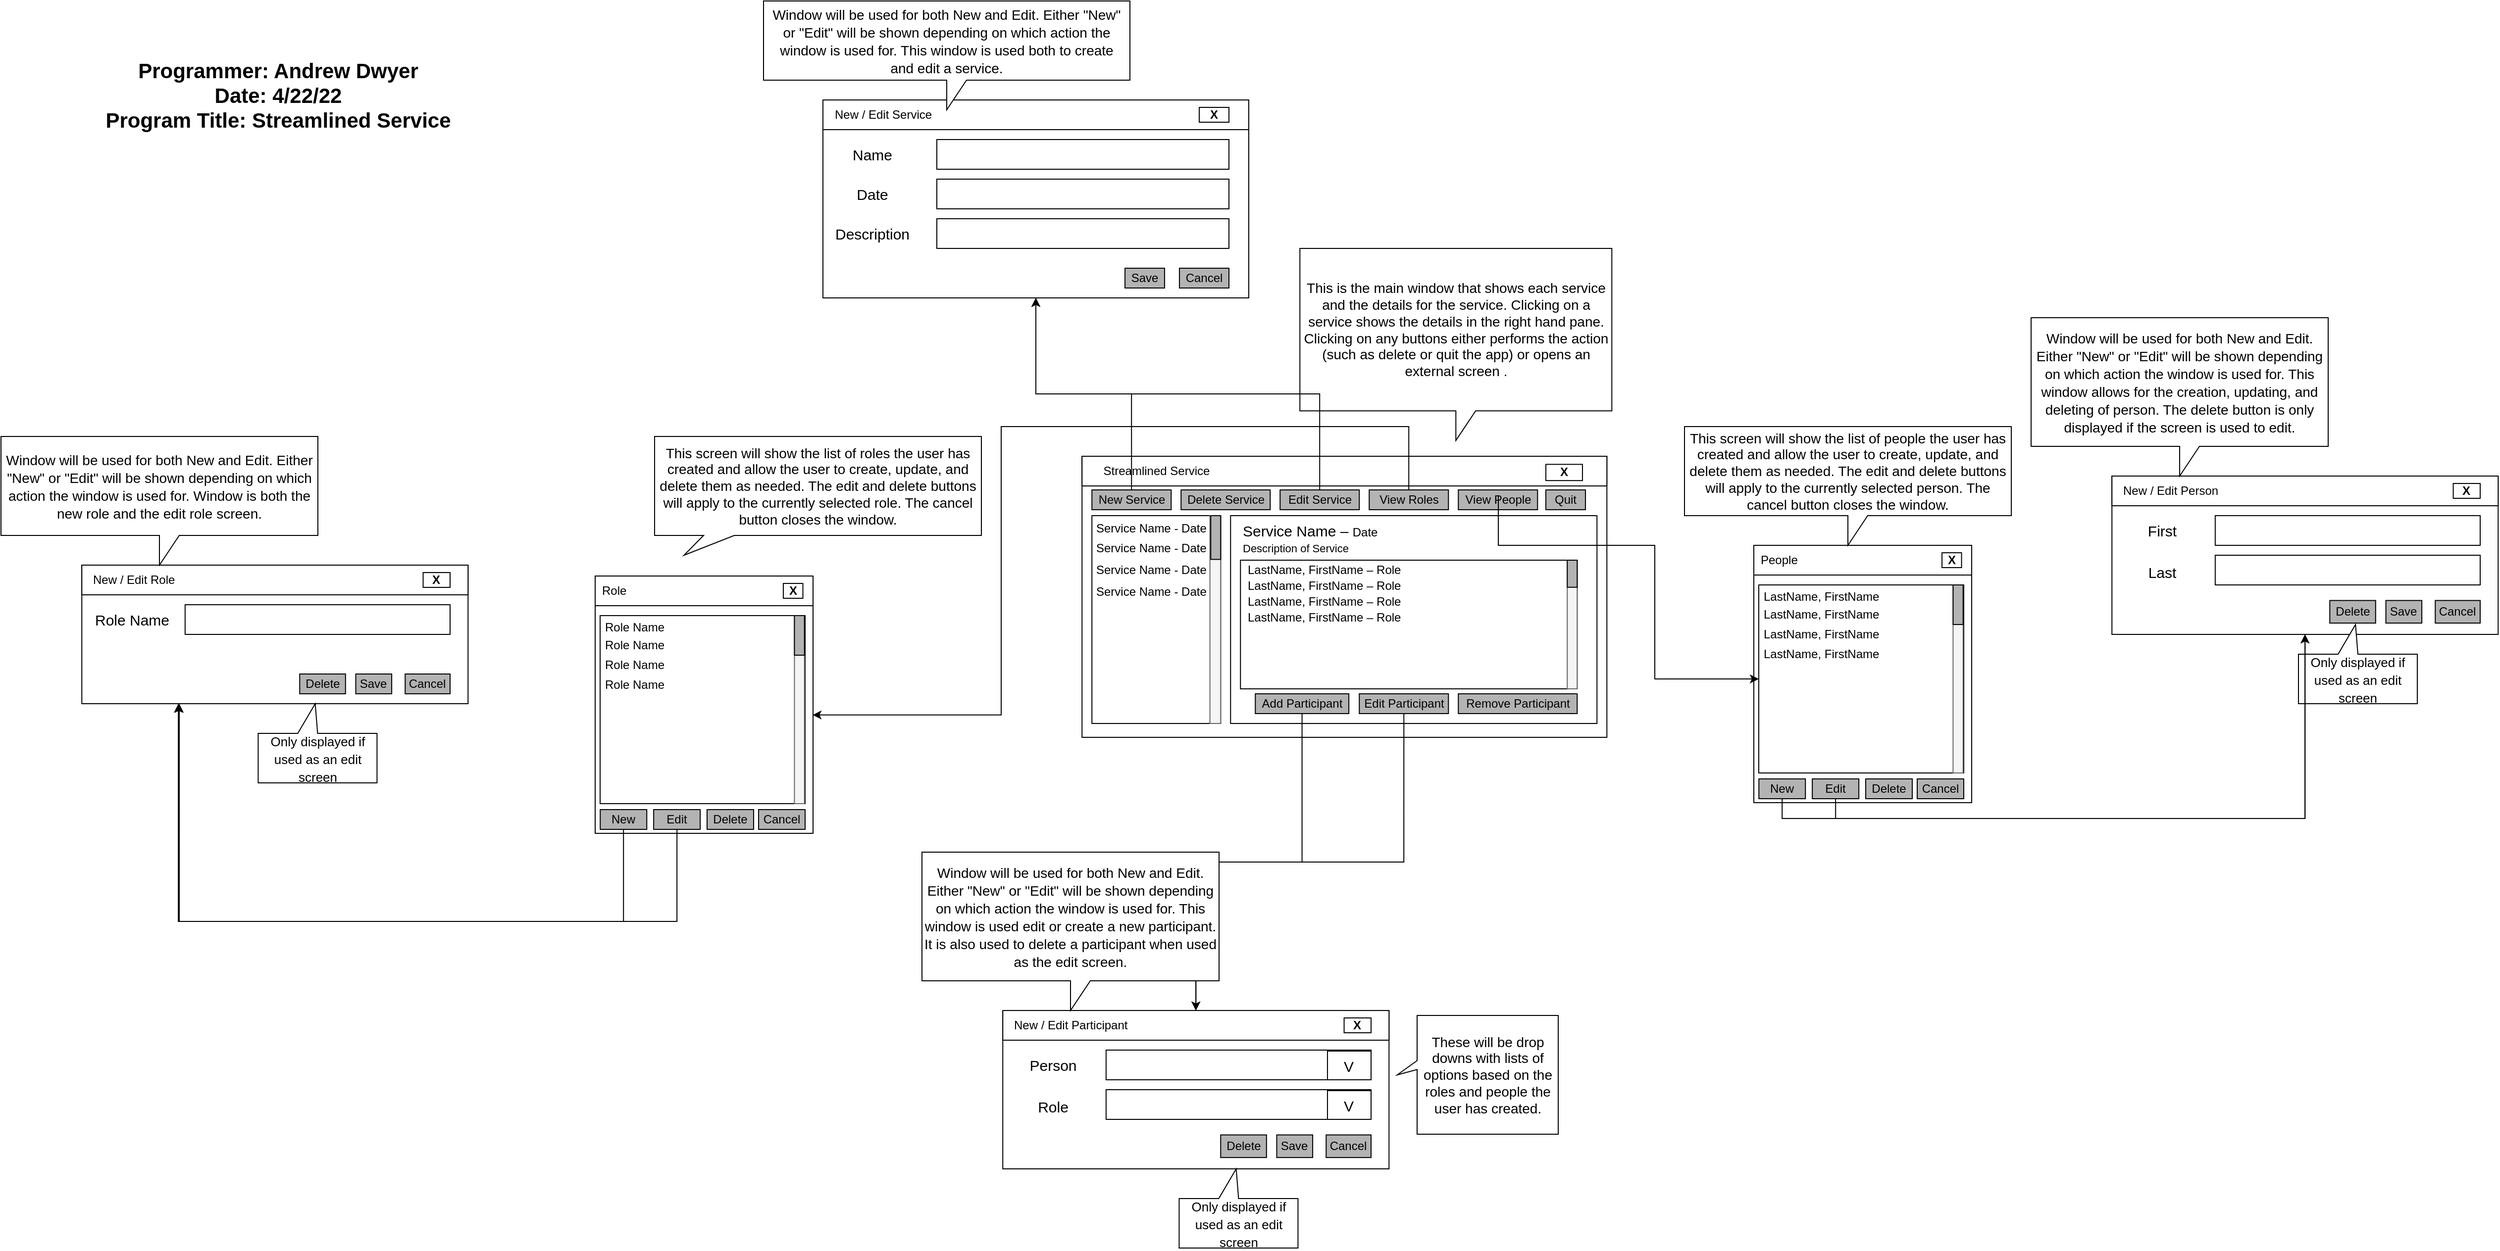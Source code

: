 <mxfile version="17.4.5" type="github">
  <diagram id="4OQi59Qm8AY1YfnPW1HK" name="Page-1">
    <mxGraphModel dx="946" dy="589" grid="1" gridSize="10" guides="1" tooltips="1" connect="1" arrows="1" fold="1" page="1" pageScale="1" pageWidth="850" pageHeight="1100" math="0" shadow="0">
      <root>
        <mxCell id="0" />
        <mxCell id="1" parent="0" />
        <mxCell id="Rd3qPR3GxqKm1jp_kwzv-121" value="" style="group;" parent="1" vertex="1" connectable="0">
          <mxGeometry x="2060" y="400" width="471.63" height="330" as="geometry" />
        </mxCell>
        <mxCell id="Rd3qPR3GxqKm1jp_kwzv-69" value="" style="whiteSpace=wrap;html=1;container=1;" parent="Rd3qPR3GxqKm1jp_kwzv-121" vertex="1">
          <mxGeometry x="81.63" y="100" width="390" height="160" as="geometry" />
        </mxCell>
        <mxCell id="Rd3qPR3GxqKm1jp_kwzv-70" value="Delete" style="whiteSpace=wrap;html=1;strokeColor=default;fillColor=#B3B3B3;" parent="Rd3qPR3GxqKm1jp_kwzv-69" vertex="1">
          <mxGeometry x="220" y="125.714" width="46.28" height="22.857" as="geometry" />
        </mxCell>
        <mxCell id="Rd3qPR3GxqKm1jp_kwzv-71" value="Save" style="whiteSpace=wrap;html=1;strokeColor=default;fillColor=#B3B3B3;" parent="Rd3qPR3GxqKm1jp_kwzv-69" vertex="1">
          <mxGeometry x="276.628" y="125.714" width="36.279" height="22.857" as="geometry" />
        </mxCell>
        <mxCell id="Rd3qPR3GxqKm1jp_kwzv-72" value="Cancel" style="whiteSpace=wrap;html=1;strokeColor=default;fillColor=#B3B3B3;" parent="Rd3qPR3GxqKm1jp_kwzv-69" vertex="1">
          <mxGeometry x="326.512" y="125.714" width="45.349" height="22.857" as="geometry" />
        </mxCell>
        <mxCell id="Rd3qPR3GxqKm1jp_kwzv-80" value="&lt;font style=&quot;font-size: 15px&quot;&gt;Last&lt;/font&gt;" style="text;html=1;strokeColor=none;fillColor=none;align=center;verticalAlign=middle;whiteSpace=wrap;fontSize=15;" parent="Rd3qPR3GxqKm1jp_kwzv-69" vertex="1">
          <mxGeometry x="9.07" y="79.999" width="82.56" height="34.286" as="geometry" />
        </mxCell>
        <mxCell id="Rd3qPR3GxqKm1jp_kwzv-73" value="" style="whiteSpace=wrap;html=1;" parent="Rd3qPR3GxqKm1jp_kwzv-121" vertex="1">
          <mxGeometry x="81.63" y="100" width="390.0" height="30" as="geometry" />
        </mxCell>
        <mxCell id="Rd3qPR3GxqKm1jp_kwzv-74" value="&lt;span&gt;New / Edit Person&lt;br&gt;&lt;/span&gt;" style="whiteSpace=wrap;html=1;fillColor=#FFFFFF;strokeColor=none;align=left;" parent="Rd3qPR3GxqKm1jp_kwzv-121" vertex="1">
          <mxGeometry x="90.7" y="105" width="299.302" height="20" as="geometry" />
        </mxCell>
        <mxCell id="Rd3qPR3GxqKm1jp_kwzv-75" value="&lt;b&gt;X&lt;/b&gt;" style="whiteSpace=wrap;html=1;fillColor=#FFFFFF;" parent="Rd3qPR3GxqKm1jp_kwzv-121" vertex="1">
          <mxGeometry x="426.281" y="107.5" width="27.209" height="15" as="geometry" />
        </mxCell>
        <mxCell id="Rd3qPR3GxqKm1jp_kwzv-76" value="&lt;font style=&quot;font-size: 15px&quot;&gt;First&lt;/font&gt;" style="text;html=1;strokeColor=none;fillColor=none;align=center;verticalAlign=middle;whiteSpace=wrap;fontSize=15;" parent="Rd3qPR3GxqKm1jp_kwzv-121" vertex="1">
          <mxGeometry x="90.7" y="140" width="82.56" height="30" as="geometry" />
        </mxCell>
        <mxCell id="Rd3qPR3GxqKm1jp_kwzv-77" value="" style="whiteSpace=wrap;html=1;" parent="Rd3qPR3GxqKm1jp_kwzv-121" vertex="1">
          <mxGeometry x="185.932" y="140" width="267.558" height="30" as="geometry" />
        </mxCell>
        <mxCell id="Rd3qPR3GxqKm1jp_kwzv-78" value="&lt;font style=&quot;font-size: 14px&quot;&gt;Window will be used for both New and Edit. Either &quot;New&quot; or &quot;Edit&quot; will be shown depending on which action the window is used for. This window allows for the creation, updating, and deleting of person. The delete button is only displayed if the screen is used to edit.&lt;/font&gt;" style="shape=callout;whiteSpace=wrap;html=1;perimeter=calloutPerimeter;fontSize=15;" parent="Rd3qPR3GxqKm1jp_kwzv-121" vertex="1">
          <mxGeometry y="-60" width="300" height="160" as="geometry" />
        </mxCell>
        <mxCell id="Rd3qPR3GxqKm1jp_kwzv-79" value="&lt;font style=&quot;font-size: 13px&quot;&gt;Only displayed if used as an edit screen&lt;/font&gt;" style="shape=callout;whiteSpace=wrap;html=1;perimeter=calloutPerimeter;fontSize=15;position2=0.52;direction=west;" parent="Rd3qPR3GxqKm1jp_kwzv-121" vertex="1">
          <mxGeometry x="270" y="250" width="120" height="80" as="geometry" />
        </mxCell>
        <mxCell id="Rd3qPR3GxqKm1jp_kwzv-81" value="" style="whiteSpace=wrap;html=1;" parent="Rd3qPR3GxqKm1jp_kwzv-121" vertex="1">
          <mxGeometry x="185.932" y="180" width="267.558" height="30" as="geometry" />
        </mxCell>
        <mxCell id="Rd3qPR3GxqKm1jp_kwzv-124" value="" style="group;" parent="1" vertex="1" connectable="0">
          <mxGeometry x="10" y="490" width="471.63" height="320" as="geometry" />
        </mxCell>
        <mxCell id="Rd3qPR3GxqKm1jp_kwzv-54" value="" style="whiteSpace=wrap;html=1;container=1;" parent="Rd3qPR3GxqKm1jp_kwzv-124" vertex="1">
          <mxGeometry x="81.63" y="100" width="390" height="140" as="geometry" />
        </mxCell>
        <mxCell id="Rd3qPR3GxqKm1jp_kwzv-66" value="Delete" style="whiteSpace=wrap;html=1;strokeColor=default;fillColor=#B3B3B3;" parent="Rd3qPR3GxqKm1jp_kwzv-54" vertex="1">
          <mxGeometry x="220" y="110" width="46.28" height="20" as="geometry" />
        </mxCell>
        <mxCell id="Rd3qPR3GxqKm1jp_kwzv-65" value="Save" style="whiteSpace=wrap;html=1;strokeColor=default;fillColor=#B3B3B3;" parent="Rd3qPR3GxqKm1jp_kwzv-54" vertex="1">
          <mxGeometry x="276.628" y="110" width="36.279" height="20" as="geometry" />
        </mxCell>
        <mxCell id="Rd3qPR3GxqKm1jp_kwzv-64" value="Cancel" style="whiteSpace=wrap;html=1;strokeColor=default;fillColor=#B3B3B3;" parent="Rd3qPR3GxqKm1jp_kwzv-54" vertex="1">
          <mxGeometry x="326.512" y="110" width="45.349" height="20" as="geometry" />
        </mxCell>
        <mxCell id="Rd3qPR3GxqKm1jp_kwzv-55" value="" style="whiteSpace=wrap;html=1;" parent="Rd3qPR3GxqKm1jp_kwzv-124" vertex="1">
          <mxGeometry x="81.63" y="100" width="390.0" height="30" as="geometry" />
        </mxCell>
        <mxCell id="Rd3qPR3GxqKm1jp_kwzv-56" value="&lt;span&gt;New / Edit Role&lt;br&gt;&lt;/span&gt;" style="whiteSpace=wrap;html=1;fillColor=#FFFFFF;strokeColor=none;align=left;" parent="Rd3qPR3GxqKm1jp_kwzv-124" vertex="1">
          <mxGeometry x="90.7" y="105" width="299.302" height="20" as="geometry" />
        </mxCell>
        <mxCell id="Rd3qPR3GxqKm1jp_kwzv-57" value="&lt;b&gt;X&lt;/b&gt;" style="whiteSpace=wrap;html=1;fillColor=#FFFFFF;" parent="Rd3qPR3GxqKm1jp_kwzv-124" vertex="1">
          <mxGeometry x="426.281" y="107.5" width="27.209" height="15" as="geometry" />
        </mxCell>
        <mxCell id="Rd3qPR3GxqKm1jp_kwzv-58" value="&lt;font style=&quot;font-size: 15px&quot;&gt;Role Name&lt;/font&gt;" style="text;html=1;strokeColor=none;fillColor=none;align=center;verticalAlign=middle;whiteSpace=wrap;fontSize=15;" parent="Rd3qPR3GxqKm1jp_kwzv-124" vertex="1">
          <mxGeometry x="90.7" y="140" width="82.56" height="30" as="geometry" />
        </mxCell>
        <mxCell id="Rd3qPR3GxqKm1jp_kwzv-59" value="" style="whiteSpace=wrap;html=1;" parent="Rd3qPR3GxqKm1jp_kwzv-124" vertex="1">
          <mxGeometry x="185.932" y="140" width="267.558" height="30" as="geometry" />
        </mxCell>
        <mxCell id="Rd3qPR3GxqKm1jp_kwzv-67" value="&lt;font style=&quot;font-size: 14px&quot;&gt;Window will be used for both New and Edit. Either &quot;New&quot; or &quot;Edit&quot; will be shown depending on which action the window is used for. Window is both the new role and the edit role screen.&lt;/font&gt;" style="shape=callout;whiteSpace=wrap;html=1;perimeter=calloutPerimeter;fontSize=15;" parent="Rd3qPR3GxqKm1jp_kwzv-124" vertex="1">
          <mxGeometry y="-30" width="320" height="130" as="geometry" />
        </mxCell>
        <mxCell id="Rd3qPR3GxqKm1jp_kwzv-68" value="&lt;font style=&quot;font-size: 13px&quot;&gt;Only displayed if used as an edit screen&lt;/font&gt;" style="shape=callout;whiteSpace=wrap;html=1;perimeter=calloutPerimeter;fontSize=15;position2=0.52;direction=west;" parent="Rd3qPR3GxqKm1jp_kwzv-124" vertex="1">
          <mxGeometry x="259.71" y="240" width="120" height="80" as="geometry" />
        </mxCell>
        <mxCell id="Rd3qPR3GxqKm1jp_kwzv-141" value="" style="group;" parent="1" vertex="1" connectable="0">
          <mxGeometry x="1101.63" y="270" width="535" height="494" as="geometry" />
        </mxCell>
        <mxCell id="vdjSKUOgppkRG0CxjOew-1" value="" style="whiteSpace=wrap;html=1;" parent="Rd3qPR3GxqKm1jp_kwzv-141" vertex="1">
          <mxGeometry y="210" width="530" height="284" as="geometry" />
        </mxCell>
        <mxCell id="E74i4Yss6tRuVbI0QfsG-2" value="" style="whiteSpace=wrap;html=1;" parent="Rd3qPR3GxqKm1jp_kwzv-141" vertex="1">
          <mxGeometry y="210" width="530" height="30" as="geometry" />
        </mxCell>
        <mxCell id="E74i4Yss6tRuVbI0QfsG-7" value="&lt;span&gt;Streamlined Service&lt;/span&gt;" style="whiteSpace=wrap;html=1;fillColor=#FFFFFF;strokeColor=none;" parent="Rd3qPR3GxqKm1jp_kwzv-141" vertex="1">
          <mxGeometry x="7.206" y="214.082" width="135.581" height="21.846" as="geometry" />
        </mxCell>
        <mxCell id="E74i4Yss6tRuVbI0QfsG-8" value="&lt;b&gt;X&lt;/b&gt;" style="whiteSpace=wrap;html=1;fillColor=#FFFFFF;" parent="Rd3qPR3GxqKm1jp_kwzv-141" vertex="1">
          <mxGeometry x="468.372" y="218.192" width="36.977" height="16.385" as="geometry" />
        </mxCell>
        <mxCell id="E74i4Yss6tRuVbI0QfsG-9" value="" style="whiteSpace=wrap;html=1;fillColor=#FFFFFF;imageAspect=1;" parent="Rd3qPR3GxqKm1jp_kwzv-141" vertex="1">
          <mxGeometry x="150" y="270" width="370" height="210" as="geometry" />
        </mxCell>
        <mxCell id="E74i4Yss6tRuVbI0QfsG-20" value="" style="group;strokeColor=none;" parent="Rd3qPR3GxqKm1jp_kwzv-141" vertex="1" connectable="0">
          <mxGeometry x="10" y="270" width="130" height="210" as="geometry" />
        </mxCell>
        <mxCell id="E74i4Yss6tRuVbI0QfsG-18" value="" style="group;" parent="E74i4Yss6tRuVbI0QfsG-20" vertex="1" connectable="0">
          <mxGeometry width="130" height="210.0" as="geometry" />
        </mxCell>
        <mxCell id="E74i4Yss6tRuVbI0QfsG-14" value="" style="whiteSpace=wrap;html=1;fillColor=#FFFFFF;" parent="E74i4Yss6tRuVbI0QfsG-18" vertex="1">
          <mxGeometry width="130" height="210.0" as="geometry" />
        </mxCell>
        <mxCell id="E74i4Yss6tRuVbI0QfsG-15" value="" style="whiteSpace=wrap;html=1;fillColor=#f5f5f5;fontColor=#333333;strokeColor=#666666;" parent="E74i4Yss6tRuVbI0QfsG-18" vertex="1">
          <mxGeometry x="119.167" width="10.833" height="210.0" as="geometry" />
        </mxCell>
        <mxCell id="E74i4Yss6tRuVbI0QfsG-23" value="Service Name - Date" style="whiteSpace=wrap;html=1;align=left;strokeColor=none;" parent="E74i4Yss6tRuVbI0QfsG-18" vertex="1">
          <mxGeometry x="2" y="66.316" width="116" height="22.105" as="geometry" />
        </mxCell>
        <mxCell id="E74i4Yss6tRuVbI0QfsG-22" value="Service Name - Date" style="whiteSpace=wrap;html=1;align=left;strokeColor=none;" parent="E74i4Yss6tRuVbI0QfsG-18" vertex="1">
          <mxGeometry x="2" y="44.211" width="116" height="22.105" as="geometry" />
        </mxCell>
        <mxCell id="E74i4Yss6tRuVbI0QfsG-21" value="Service Name - Date" style="whiteSpace=wrap;html=1;align=left;strokeColor=none;" parent="E74i4Yss6tRuVbI0QfsG-18" vertex="1">
          <mxGeometry x="2" y="22.105" width="116" height="22.105" as="geometry" />
        </mxCell>
        <mxCell id="E74i4Yss6tRuVbI0QfsG-16" value="" style="whiteSpace=wrap;html=1;fillColor=#B3B3B3;" parent="E74i4Yss6tRuVbI0QfsG-18" vertex="1">
          <mxGeometry x="120" width="10" height="44.211" as="geometry" />
        </mxCell>
        <mxCell id="E74i4Yss6tRuVbI0QfsG-17" value="Service Name - Date" style="whiteSpace=wrap;html=1;align=left;strokeColor=none;" parent="E74i4Yss6tRuVbI0QfsG-20" vertex="1">
          <mxGeometry x="2" y="2.211" width="116" height="22.105" as="geometry" />
        </mxCell>
        <mxCell id="E74i4Yss6tRuVbI0QfsG-27" value="New Service" style="whiteSpace=wrap;html=1;strokeColor=default;fillColor=#B3B3B3;" parent="Rd3qPR3GxqKm1jp_kwzv-141" vertex="1">
          <mxGeometry x="10" y="244" width="80" height="20" as="geometry" />
        </mxCell>
        <mxCell id="Rd3qPR3GxqKm1jp_kwzv-98" value="Service Name – &lt;font style=&quot;font-size: 12px&quot;&gt;Date&lt;/font&gt;" style="text;html=1;strokeColor=none;fillColor=none;align=left;verticalAlign=middle;whiteSpace=wrap;fontSize=15;" parent="Rd3qPR3GxqKm1jp_kwzv-141" vertex="1">
          <mxGeometry x="160" y="270" width="140" height="30" as="geometry" />
        </mxCell>
        <mxCell id="Rd3qPR3GxqKm1jp_kwzv-101" value="Description of Service" style="text;html=1;strokeColor=none;fillColor=none;align=left;verticalAlign=middle;whiteSpace=wrap;fontSize=11;" parent="Rd3qPR3GxqKm1jp_kwzv-141" vertex="1">
          <mxGeometry x="160" y="290" width="331" height="25" as="geometry" />
        </mxCell>
        <mxCell id="Rd3qPR3GxqKm1jp_kwzv-112" value="Add&amp;nbsp;Participant" style="whiteSpace=wrap;html=1;strokeColor=default;fillColor=#B3B3B3;" parent="Rd3qPR3GxqKm1jp_kwzv-141" vertex="1">
          <mxGeometry x="175" y="450" width="94.42" height="20" as="geometry" />
        </mxCell>
        <mxCell id="Rd3qPR3GxqKm1jp_kwzv-114" value="Remove Participant" style="whiteSpace=wrap;html=1;strokeColor=default;fillColor=#B3B3B3;" parent="Rd3qPR3GxqKm1jp_kwzv-141" vertex="1">
          <mxGeometry x="380" y="450" width="120" height="20" as="geometry" />
        </mxCell>
        <mxCell id="Rd3qPR3GxqKm1jp_kwzv-113" value="Edit Participant" style="whiteSpace=wrap;html=1;strokeColor=default;fillColor=#B3B3B3;" parent="Rd3qPR3GxqKm1jp_kwzv-141" vertex="1">
          <mxGeometry x="280" y="450" width="90" height="20" as="geometry" />
        </mxCell>
        <mxCell id="Rd3qPR3GxqKm1jp_kwzv-133" value="&lt;font style=&quot;font-size: 14px&quot;&gt;This is the main window that shows each service and the details for the service. Clicking on a service shows the details in the right hand pane. Clicking on any buttons either performs the action (such as delete or quit the app) or opens an external screen .&lt;/font&gt;" style="shape=callout;whiteSpace=wrap;html=1;perimeter=calloutPerimeter;fontSize=12;" parent="Rd3qPR3GxqKm1jp_kwzv-141" vertex="1">
          <mxGeometry x="220" width="315" height="194.08" as="geometry" />
        </mxCell>
        <mxCell id="E74i4Yss6tRuVbI0QfsG-31" value="Quit" style="whiteSpace=wrap;html=1;strokeColor=default;fillColor=#B3B3B3;" parent="Rd3qPR3GxqKm1jp_kwzv-141" vertex="1">
          <mxGeometry x="468.37" y="244" width="40" height="20" as="geometry" />
        </mxCell>
        <mxCell id="E74i4Yss6tRuVbI0QfsG-30" value="View People" style="whiteSpace=wrap;html=1;strokeColor=default;fillColor=#B3B3B3;" parent="Rd3qPR3GxqKm1jp_kwzv-141" vertex="1">
          <mxGeometry x="380" y="244" width="80" height="20" as="geometry" />
        </mxCell>
        <mxCell id="E74i4Yss6tRuVbI0QfsG-29" value="View Roles" style="whiteSpace=wrap;html=1;strokeColor=default;fillColor=#B3B3B3;" parent="Rd3qPR3GxqKm1jp_kwzv-141" vertex="1">
          <mxGeometry x="290" y="244" width="80" height="20" as="geometry" />
        </mxCell>
        <mxCell id="Rd3qPR3GxqKm1jp_kwzv-153" value="Edit Service" style="whiteSpace=wrap;html=1;strokeColor=default;fillColor=#B3B3B3;" parent="Rd3qPR3GxqKm1jp_kwzv-141" vertex="1">
          <mxGeometry x="200" y="244" width="80" height="20" as="geometry" />
        </mxCell>
        <mxCell id="Rd3qPR3GxqKm1jp_kwzv-142" value="" style="group;" parent="1" vertex="1" connectable="0">
          <mxGeometry x="780" y="20" width="490" height="300" as="geometry" />
        </mxCell>
        <mxCell id="Rd3qPR3GxqKm1jp_kwzv-51" value="" style="group;" parent="Rd3qPR3GxqKm1jp_kwzv-142" vertex="1" connectable="0">
          <mxGeometry x="60" y="100" width="430" height="200" as="geometry" />
        </mxCell>
        <mxCell id="E74i4Yss6tRuVbI0QfsG-34" value="" style="whiteSpace=wrap;html=1;container=1;" parent="Rd3qPR3GxqKm1jp_kwzv-51" vertex="1">
          <mxGeometry width="430" height="200" as="geometry" />
        </mxCell>
        <mxCell id="E74i4Yss6tRuVbI0QfsG-35" value="" style="whiteSpace=wrap;html=1;" parent="Rd3qPR3GxqKm1jp_kwzv-51" vertex="1">
          <mxGeometry width="430" height="30" as="geometry" />
        </mxCell>
        <mxCell id="E74i4Yss6tRuVbI0QfsG-36" value="&lt;span&gt;New / Edit Service&lt;br&gt;&lt;/span&gt;" style="whiteSpace=wrap;html=1;fillColor=#FFFFFF;strokeColor=none;align=left;" parent="Rd3qPR3GxqKm1jp_kwzv-51" vertex="1">
          <mxGeometry x="10" y="5" width="330" height="20" as="geometry" />
        </mxCell>
        <mxCell id="E74i4Yss6tRuVbI0QfsG-37" value="&lt;b&gt;X&lt;/b&gt;" style="whiteSpace=wrap;html=1;fillColor=#FFFFFF;" parent="Rd3qPR3GxqKm1jp_kwzv-51" vertex="1">
          <mxGeometry x="380" y="7.5" width="30" height="15" as="geometry" />
        </mxCell>
        <mxCell id="Rd3qPR3GxqKm1jp_kwzv-2" value="Name" style="text;html=1;strokeColor=none;fillColor=none;align=center;verticalAlign=middle;whiteSpace=wrap;fontSize=15;" parent="Rd3qPR3GxqKm1jp_kwzv-51" vertex="1">
          <mxGeometry x="20" y="40" width="60" height="30" as="geometry" />
        </mxCell>
        <mxCell id="Rd3qPR3GxqKm1jp_kwzv-3" value="" style="whiteSpace=wrap;html=1;" parent="Rd3qPR3GxqKm1jp_kwzv-51" vertex="1">
          <mxGeometry x="115" y="40" width="295" height="30" as="geometry" />
        </mxCell>
        <mxCell id="Rd3qPR3GxqKm1jp_kwzv-4" value="Date" style="text;html=1;strokeColor=none;fillColor=none;align=center;verticalAlign=middle;whiteSpace=wrap;fontSize=15;" parent="Rd3qPR3GxqKm1jp_kwzv-51" vertex="1">
          <mxGeometry x="20" y="80" width="60" height="30" as="geometry" />
        </mxCell>
        <mxCell id="Rd3qPR3GxqKm1jp_kwzv-5" value="" style="whiteSpace=wrap;html=1;" parent="Rd3qPR3GxqKm1jp_kwzv-51" vertex="1">
          <mxGeometry x="115" y="80" width="295" height="30" as="geometry" />
        </mxCell>
        <mxCell id="Rd3qPR3GxqKm1jp_kwzv-6" value="Description" style="text;html=1;strokeColor=none;fillColor=none;align=center;verticalAlign=middle;whiteSpace=wrap;fontSize=15;" parent="Rd3qPR3GxqKm1jp_kwzv-51" vertex="1">
          <mxGeometry x="20" y="120" width="60" height="30" as="geometry" />
        </mxCell>
        <mxCell id="Rd3qPR3GxqKm1jp_kwzv-7" value="" style="whiteSpace=wrap;html=1;" parent="Rd3qPR3GxqKm1jp_kwzv-51" vertex="1">
          <mxGeometry x="115" y="120" width="295" height="30" as="geometry" />
        </mxCell>
        <mxCell id="Rd3qPR3GxqKm1jp_kwzv-10" value="Cancel" style="whiteSpace=wrap;html=1;strokeColor=default;fillColor=#B3B3B3;" parent="Rd3qPR3GxqKm1jp_kwzv-51" vertex="1">
          <mxGeometry x="360" y="170" width="50" height="20" as="geometry" />
        </mxCell>
        <mxCell id="Rd3qPR3GxqKm1jp_kwzv-13" value="Save" style="whiteSpace=wrap;html=1;strokeColor=default;fillColor=#B3B3B3;" parent="Rd3qPR3GxqKm1jp_kwzv-51" vertex="1">
          <mxGeometry x="305" y="170" width="40" height="20" as="geometry" />
        </mxCell>
        <mxCell id="Rd3qPR3GxqKm1jp_kwzv-52" value="&lt;font style=&quot;font-size: 14px&quot;&gt;Window will be used for both New and Edit. Either &quot;New&quot; or &quot;Edit&quot; will be shown depending on which action the window is used for. This window is used both to create and edit a service.&lt;/font&gt;" style="shape=callout;whiteSpace=wrap;html=1;perimeter=calloutPerimeter;fontSize=15;spacingRight=4;spacingLeft=4;spacingTop=0;spacing=4;" parent="Rd3qPR3GxqKm1jp_kwzv-142" vertex="1">
          <mxGeometry width="370" height="110" as="geometry" />
        </mxCell>
        <mxCell id="Rd3qPR3GxqKm1jp_kwzv-143" value="" style="group;" parent="1" vertex="1" connectable="0">
          <mxGeometry x="610" y="460" width="390" height="401" as="geometry" />
        </mxCell>
        <mxCell id="E74i4Yss6tRuVbI0QfsG-38" value="" style="group;" parent="Rd3qPR3GxqKm1jp_kwzv-143" vertex="1" connectable="0">
          <mxGeometry y="141" width="220" height="260" as="geometry" />
        </mxCell>
        <mxCell id="E74i4Yss6tRuVbI0QfsG-39" value="" style="whiteSpace=wrap;html=1;" parent="E74i4Yss6tRuVbI0QfsG-38" vertex="1">
          <mxGeometry width="220" height="260" as="geometry" />
        </mxCell>
        <mxCell id="E74i4Yss6tRuVbI0QfsG-40" value="" style="whiteSpace=wrap;html=1;" parent="E74i4Yss6tRuVbI0QfsG-38" vertex="1">
          <mxGeometry width="220" height="30" as="geometry" />
        </mxCell>
        <mxCell id="E74i4Yss6tRuVbI0QfsG-41" value="&lt;span&gt;Role&lt;/span&gt;" style="whiteSpace=wrap;html=1;fillColor=#FFFFFF;strokeColor=none;align=left;" parent="E74i4Yss6tRuVbI0QfsG-38" vertex="1">
          <mxGeometry x="5.12" y="5" width="154.88" height="20" as="geometry" />
        </mxCell>
        <mxCell id="E74i4Yss6tRuVbI0QfsG-42" value="&lt;b&gt;X&lt;/b&gt;" style="whiteSpace=wrap;html=1;fillColor=#FFFFFF;" parent="E74i4Yss6tRuVbI0QfsG-38" vertex="1">
          <mxGeometry x="190" y="7.5" width="19.77" height="15" as="geometry" />
        </mxCell>
        <mxCell id="Rd3qPR3GxqKm1jp_kwzv-14" value="" style="group;strokeColor=none;" parent="E74i4Yss6tRuVbI0QfsG-38" vertex="1" connectable="0">
          <mxGeometry x="5" y="40" width="207" height="190" as="geometry" />
        </mxCell>
        <mxCell id="Rd3qPR3GxqKm1jp_kwzv-15" value="" style="group;" parent="Rd3qPR3GxqKm1jp_kwzv-14" vertex="1" connectable="0">
          <mxGeometry width="207.0" height="190.0" as="geometry" />
        </mxCell>
        <mxCell id="Rd3qPR3GxqKm1jp_kwzv-16" value="" style="whiteSpace=wrap;html=1;fillColor=#FFFFFF;" parent="Rd3qPR3GxqKm1jp_kwzv-15" vertex="1">
          <mxGeometry width="207.0" height="190.0" as="geometry" />
        </mxCell>
        <mxCell id="Rd3qPR3GxqKm1jp_kwzv-17" value="" style="whiteSpace=wrap;html=1;fillColor=#f5f5f5;fontColor=#333333;strokeColor=#666666;" parent="Rd3qPR3GxqKm1jp_kwzv-15" vertex="1">
          <mxGeometry x="196.227" width="10.115" height="190" as="geometry" />
        </mxCell>
        <mxCell id="Rd3qPR3GxqKm1jp_kwzv-18" value="Role Name" style="whiteSpace=wrap;html=1;align=left;strokeColor=none;" parent="Rd3qPR3GxqKm1jp_kwzv-15" vertex="1">
          <mxGeometry x="3.185" y="60.0" width="184.708" height="20.0" as="geometry" />
        </mxCell>
        <mxCell id="Rd3qPR3GxqKm1jp_kwzv-19" value="Role Name" style="whiteSpace=wrap;html=1;align=left;strokeColor=none;" parent="Rd3qPR3GxqKm1jp_kwzv-15" vertex="1">
          <mxGeometry x="3.185" y="40.0" width="184.708" height="20.0" as="geometry" />
        </mxCell>
        <mxCell id="Rd3qPR3GxqKm1jp_kwzv-20" value="Role Name" style="whiteSpace=wrap;html=1;align=left;strokeColor=none;" parent="Rd3qPR3GxqKm1jp_kwzv-15" vertex="1">
          <mxGeometry x="3.185" y="20.0" width="184.708" height="20.0" as="geometry" />
        </mxCell>
        <mxCell id="Rd3qPR3GxqKm1jp_kwzv-21" value="" style="whiteSpace=wrap;html=1;fillColor=#B3B3B3;" parent="Rd3qPR3GxqKm1jp_kwzv-15" vertex="1">
          <mxGeometry x="196.227" width="10.115" height="40" as="geometry" />
        </mxCell>
        <mxCell id="Rd3qPR3GxqKm1jp_kwzv-22" value="Role Name" style="whiteSpace=wrap;html=1;align=left;strokeColor=none;" parent="Rd3qPR3GxqKm1jp_kwzv-14" vertex="1">
          <mxGeometry x="3.185" y="2" width="184.708" height="20.0" as="geometry" />
        </mxCell>
        <mxCell id="Rd3qPR3GxqKm1jp_kwzv-23" value="Cancel" style="whiteSpace=wrap;html=1;strokeColor=default;fillColor=#B3B3B3;flipH=1;" parent="E74i4Yss6tRuVbI0QfsG-38" vertex="1">
          <mxGeometry x="165" y="236" width="47" height="20" as="geometry" />
        </mxCell>
        <mxCell id="Rd3qPR3GxqKm1jp_kwzv-24" value="Delete" style="whiteSpace=wrap;html=1;strokeColor=default;fillColor=#B3B3B3;flipH=1;" parent="E74i4Yss6tRuVbI0QfsG-38" vertex="1">
          <mxGeometry x="113" y="236" width="47" height="20" as="geometry" />
        </mxCell>
        <mxCell id="Rd3qPR3GxqKm1jp_kwzv-25" value="Edit" style="whiteSpace=wrap;html=1;strokeColor=default;fillColor=#B3B3B3;flipH=1;" parent="E74i4Yss6tRuVbI0QfsG-38" vertex="1">
          <mxGeometry x="59.06" y="236" width="47" height="20" as="geometry" />
        </mxCell>
        <mxCell id="Rd3qPR3GxqKm1jp_kwzv-26" value="New" style="whiteSpace=wrap;html=1;strokeColor=default;fillColor=#B3B3B3;flipH=1;" parent="E74i4Yss6tRuVbI0QfsG-38" vertex="1">
          <mxGeometry x="5.12" y="236" width="47" height="20" as="geometry" />
        </mxCell>
        <mxCell id="Rd3qPR3GxqKm1jp_kwzv-136" value="This screen will show the list of roles the user has created and allow the user to create, update, and delete them as needed. The edit and delete buttons will apply to the currently selected role. The cancel button closes the window." style="shape=callout;whiteSpace=wrap;html=1;perimeter=calloutPerimeter;fontSize=14;size=20;position=0.15;position2=0.09;base=31;" parent="Rd3qPR3GxqKm1jp_kwzv-143" vertex="1">
          <mxGeometry x="60" width="330" height="120" as="geometry" />
        </mxCell>
        <mxCell id="Rd3qPR3GxqKm1jp_kwzv-144" value="" style="group;" parent="1" vertex="1" connectable="0">
          <mxGeometry x="1710" y="450" width="330" height="380" as="geometry" />
        </mxCell>
        <mxCell id="Rd3qPR3GxqKm1jp_kwzv-28" value="" style="group;" parent="Rd3qPR3GxqKm1jp_kwzv-144" vertex="1" connectable="0">
          <mxGeometry x="70" y="120" width="220" height="260" as="geometry" />
        </mxCell>
        <mxCell id="Rd3qPR3GxqKm1jp_kwzv-29" value="" style="whiteSpace=wrap;html=1;" parent="Rd3qPR3GxqKm1jp_kwzv-28" vertex="1">
          <mxGeometry width="220" height="260" as="geometry" />
        </mxCell>
        <mxCell id="Rd3qPR3GxqKm1jp_kwzv-30" value="" style="whiteSpace=wrap;html=1;" parent="Rd3qPR3GxqKm1jp_kwzv-28" vertex="1">
          <mxGeometry width="220" height="30" as="geometry" />
        </mxCell>
        <mxCell id="Rd3qPR3GxqKm1jp_kwzv-31" value="&lt;span&gt;People&lt;/span&gt;" style="whiteSpace=wrap;html=1;fillColor=#FFFFFF;strokeColor=none;align=left;" parent="Rd3qPR3GxqKm1jp_kwzv-28" vertex="1">
          <mxGeometry x="5.12" y="5" width="154.88" height="20" as="geometry" />
        </mxCell>
        <mxCell id="Rd3qPR3GxqKm1jp_kwzv-32" value="&lt;b&gt;X&lt;/b&gt;" style="whiteSpace=wrap;html=1;fillColor=#FFFFFF;" parent="Rd3qPR3GxqKm1jp_kwzv-28" vertex="1">
          <mxGeometry x="190" y="7.5" width="19.77" height="15" as="geometry" />
        </mxCell>
        <mxCell id="Rd3qPR3GxqKm1jp_kwzv-33" value="" style="group;strokeColor=none;" parent="Rd3qPR3GxqKm1jp_kwzv-28" vertex="1" connectable="0">
          <mxGeometry x="5" y="40" width="207" height="190" as="geometry" />
        </mxCell>
        <mxCell id="Rd3qPR3GxqKm1jp_kwzv-34" value="" style="group;" parent="Rd3qPR3GxqKm1jp_kwzv-33" vertex="1" connectable="0">
          <mxGeometry width="207.0" height="190.0" as="geometry" />
        </mxCell>
        <mxCell id="Rd3qPR3GxqKm1jp_kwzv-35" value="" style="whiteSpace=wrap;html=1;fillColor=#FFFFFF;" parent="Rd3qPR3GxqKm1jp_kwzv-34" vertex="1">
          <mxGeometry width="207.0" height="190.0" as="geometry" />
        </mxCell>
        <mxCell id="Rd3qPR3GxqKm1jp_kwzv-36" value="" style="whiteSpace=wrap;html=1;fillColor=#f5f5f5;fontColor=#333333;strokeColor=#666666;" parent="Rd3qPR3GxqKm1jp_kwzv-34" vertex="1">
          <mxGeometry x="196.227" width="10.115" height="190" as="geometry" />
        </mxCell>
        <mxCell id="Rd3qPR3GxqKm1jp_kwzv-37" value="LastName, FirstName" style="whiteSpace=wrap;html=1;align=left;strokeColor=none;" parent="Rd3qPR3GxqKm1jp_kwzv-34" vertex="1">
          <mxGeometry x="3.185" y="60.0" width="184.708" height="20.0" as="geometry" />
        </mxCell>
        <mxCell id="Rd3qPR3GxqKm1jp_kwzv-38" value="LastName, FirstName" style="whiteSpace=wrap;html=1;align=left;strokeColor=none;" parent="Rd3qPR3GxqKm1jp_kwzv-34" vertex="1">
          <mxGeometry x="3.18" y="40" width="184.71" height="20" as="geometry" />
        </mxCell>
        <mxCell id="Rd3qPR3GxqKm1jp_kwzv-39" value="LastName, FirstName" style="whiteSpace=wrap;html=1;align=left;strokeColor=none;" parent="Rd3qPR3GxqKm1jp_kwzv-34" vertex="1">
          <mxGeometry x="3.185" y="20.0" width="184.708" height="20.0" as="geometry" />
        </mxCell>
        <mxCell id="Rd3qPR3GxqKm1jp_kwzv-40" value="" style="whiteSpace=wrap;html=1;fillColor=#B3B3B3;" parent="Rd3qPR3GxqKm1jp_kwzv-34" vertex="1">
          <mxGeometry x="196.227" width="10.115" height="40" as="geometry" />
        </mxCell>
        <mxCell id="Rd3qPR3GxqKm1jp_kwzv-41" value="LastName, FirstName" style="whiteSpace=wrap;html=1;align=left;strokeColor=none;" parent="Rd3qPR3GxqKm1jp_kwzv-33" vertex="1">
          <mxGeometry x="3.185" y="2" width="184.708" height="20.0" as="geometry" />
        </mxCell>
        <mxCell id="Rd3qPR3GxqKm1jp_kwzv-42" value="Cancel" style="whiteSpace=wrap;html=1;strokeColor=default;fillColor=#B3B3B3;flipH=1;" parent="Rd3qPR3GxqKm1jp_kwzv-28" vertex="1">
          <mxGeometry x="165" y="236" width="47" height="20" as="geometry" />
        </mxCell>
        <mxCell id="Rd3qPR3GxqKm1jp_kwzv-43" value="Delete" style="whiteSpace=wrap;html=1;strokeColor=default;fillColor=#B3B3B3;flipH=1;" parent="Rd3qPR3GxqKm1jp_kwzv-28" vertex="1">
          <mxGeometry x="113" y="236" width="47" height="20" as="geometry" />
        </mxCell>
        <mxCell id="Rd3qPR3GxqKm1jp_kwzv-44" value="Edit" style="whiteSpace=wrap;html=1;strokeColor=default;fillColor=#B3B3B3;flipH=1;" parent="Rd3qPR3GxqKm1jp_kwzv-28" vertex="1">
          <mxGeometry x="59.06" y="236" width="47" height="20" as="geometry" />
        </mxCell>
        <mxCell id="Rd3qPR3GxqKm1jp_kwzv-45" value="New" style="whiteSpace=wrap;html=1;strokeColor=default;fillColor=#B3B3B3;flipH=1;" parent="Rd3qPR3GxqKm1jp_kwzv-28" vertex="1">
          <mxGeometry x="5.12" y="236" width="47" height="20" as="geometry" />
        </mxCell>
        <mxCell id="Rd3qPR3GxqKm1jp_kwzv-135" value="This screen will show the list of people the user has created and allow the user to create, update, and delete them as needed. The edit and delete buttons will apply to the currently selected person. The cancel button closes the window." style="shape=callout;whiteSpace=wrap;html=1;perimeter=calloutPerimeter;fontSize=14;" parent="Rd3qPR3GxqKm1jp_kwzv-144" vertex="1">
          <mxGeometry width="330" height="120" as="geometry" />
        </mxCell>
        <mxCell id="E74i4Yss6tRuVbI0QfsG-28" value="Delete Service" style="whiteSpace=wrap;html=1;strokeColor=default;fillColor=#B3B3B3;" parent="1" vertex="1">
          <mxGeometry x="1201.63" y="514" width="90" height="20" as="geometry" />
        </mxCell>
        <mxCell id="Rd3qPR3GxqKm1jp_kwzv-102" value="" style="group;strokeColor=none;" parent="1" vertex="1" connectable="0">
          <mxGeometry x="1261.63" y="585" width="340" height="130" as="geometry" />
        </mxCell>
        <mxCell id="Rd3qPR3GxqKm1jp_kwzv-103" value="" style="group;" parent="Rd3qPR3GxqKm1jp_kwzv-102" vertex="1" connectable="0">
          <mxGeometry width="340" height="130.0" as="geometry" />
        </mxCell>
        <mxCell id="Rd3qPR3GxqKm1jp_kwzv-104" value="" style="whiteSpace=wrap;html=1;fillColor=#FFFFFF;" parent="Rd3qPR3GxqKm1jp_kwzv-103" vertex="1">
          <mxGeometry width="340" height="130.0" as="geometry" />
        </mxCell>
        <mxCell id="Rd3qPR3GxqKm1jp_kwzv-105" value="" style="whiteSpace=wrap;html=1;fillColor=#f5f5f5;fontColor=#333333;strokeColor=#666666;" parent="Rd3qPR3GxqKm1jp_kwzv-103" vertex="1">
          <mxGeometry x="329.997" width="10" height="130.0" as="geometry" />
        </mxCell>
        <mxCell id="Rd3qPR3GxqKm1jp_kwzv-107" value="LastName, FirstName – Role" style="whiteSpace=wrap;html=1;align=left;strokeColor=none;" parent="Rd3qPR3GxqKm1jp_kwzv-103" vertex="1">
          <mxGeometry x="5.231" y="33.998" width="303.385" height="16" as="geometry" />
        </mxCell>
        <mxCell id="Rd3qPR3GxqKm1jp_kwzv-108" value="LastName, FirstName – Role" style="whiteSpace=wrap;html=1;align=left;strokeColor=none;" parent="Rd3qPR3GxqKm1jp_kwzv-103" vertex="1">
          <mxGeometry x="5.231" y="17.994" width="303.385" height="16" as="geometry" />
        </mxCell>
        <mxCell id="Rd3qPR3GxqKm1jp_kwzv-109" value="" style="whiteSpace=wrap;html=1;fillColor=#B3B3B3;" parent="Rd3qPR3GxqKm1jp_kwzv-103" vertex="1">
          <mxGeometry x="329.996" width="10" height="27.368" as="geometry" />
        </mxCell>
        <mxCell id="Rd3qPR3GxqKm1jp_kwzv-106" value="LastName, FirstName – Role" style="whiteSpace=wrap;html=1;align=left;strokeColor=none;" parent="Rd3qPR3GxqKm1jp_kwzv-103" vertex="1">
          <mxGeometry x="5.231" y="50.003" width="303.385" height="16" as="geometry" />
        </mxCell>
        <mxCell id="Rd3qPR3GxqKm1jp_kwzv-110" value="LastName, FirstName – Role" style="whiteSpace=wrap;html=1;align=left;strokeColor=none;" parent="Rd3qPR3GxqKm1jp_kwzv-103" vertex="1">
          <mxGeometry x="5.231" y="1.998" width="303.385" height="16" as="geometry" />
        </mxCell>
        <mxCell id="Rd3qPR3GxqKm1jp_kwzv-156" style="edgeStyle=orthogonalEdgeStyle;rounded=0;orthogonalLoop=1;jettySize=auto;html=1;exitX=0.5;exitY=0;exitDx=0;exitDy=0;" parent="1" source="E74i4Yss6tRuVbI0QfsG-27" target="E74i4Yss6tRuVbI0QfsG-34" edge="1">
          <mxGeometry relative="1" as="geometry" />
        </mxCell>
        <mxCell id="Rd3qPR3GxqKm1jp_kwzv-157" style="edgeStyle=orthogonalEdgeStyle;rounded=0;orthogonalLoop=1;jettySize=auto;html=1;exitX=0.5;exitY=0;exitDx=0;exitDy=0;" parent="1" source="Rd3qPR3GxqKm1jp_kwzv-153" target="E74i4Yss6tRuVbI0QfsG-34" edge="1">
          <mxGeometry relative="1" as="geometry" />
        </mxCell>
        <mxCell id="Rd3qPR3GxqKm1jp_kwzv-159" style="edgeStyle=orthogonalEdgeStyle;rounded=0;orthogonalLoop=1;jettySize=auto;html=1;entryX=0;entryY=0.5;entryDx=0;entryDy=0;" parent="1" target="Rd3qPR3GxqKm1jp_kwzv-35" edge="1">
          <mxGeometry relative="1" as="geometry">
            <mxPoint x="1522" y="520" as="sourcePoint" />
            <Array as="points">
              <mxPoint x="1522" y="570" />
              <mxPoint x="1680" y="570" />
              <mxPoint x="1680" y="705" />
            </Array>
          </mxGeometry>
        </mxCell>
        <mxCell id="Rd3qPR3GxqKm1jp_kwzv-160" style="edgeStyle=orthogonalEdgeStyle;rounded=0;orthogonalLoop=1;jettySize=auto;html=1;exitX=0.5;exitY=1;exitDx=0;exitDy=0;" parent="1" source="Rd3qPR3GxqKm1jp_kwzv-45" target="Rd3qPR3GxqKm1jp_kwzv-69" edge="1">
          <mxGeometry relative="1" as="geometry" />
        </mxCell>
        <mxCell id="Rd3qPR3GxqKm1jp_kwzv-161" style="edgeStyle=orthogonalEdgeStyle;rounded=0;orthogonalLoop=1;jettySize=auto;html=1;exitX=0.5;exitY=1;exitDx=0;exitDy=0;" parent="1" source="Rd3qPR3GxqKm1jp_kwzv-44" target="Rd3qPR3GxqKm1jp_kwzv-69" edge="1">
          <mxGeometry relative="1" as="geometry" />
        </mxCell>
        <mxCell id="Rd3qPR3GxqKm1jp_kwzv-162" style="edgeStyle=orthogonalEdgeStyle;rounded=0;orthogonalLoop=1;jettySize=auto;html=1;" parent="1" source="Rd3qPR3GxqKm1jp_kwzv-112" target="Rd3qPR3GxqKm1jp_kwzv-88" edge="1">
          <mxGeometry relative="1" as="geometry" />
        </mxCell>
        <mxCell id="Rd3qPR3GxqKm1jp_kwzv-163" style="edgeStyle=orthogonalEdgeStyle;rounded=0;orthogonalLoop=1;jettySize=auto;html=1;exitX=0.5;exitY=1;exitDx=0;exitDy=0;" parent="1" source="Rd3qPR3GxqKm1jp_kwzv-113" target="Rd3qPR3GxqKm1jp_kwzv-88" edge="1">
          <mxGeometry relative="1" as="geometry" />
        </mxCell>
        <mxCell id="Rd3qPR3GxqKm1jp_kwzv-137" value="" style="group;" parent="1" vertex="1" connectable="0">
          <mxGeometry x="940.0" y="940" width="642.5" height="340" as="geometry" />
        </mxCell>
        <mxCell id="Rd3qPR3GxqKm1jp_kwzv-122" value="" style="group;" parent="Rd3qPR3GxqKm1jp_kwzv-137" vertex="1" connectable="0">
          <mxGeometry width="470" height="340" as="geometry" />
        </mxCell>
        <mxCell id="Rd3qPR3GxqKm1jp_kwzv-83" value="" style="whiteSpace=wrap;html=1;container=1;" parent="Rd3qPR3GxqKm1jp_kwzv-122" vertex="1">
          <mxGeometry x="81.63" y="100" width="390" height="160" as="geometry" />
        </mxCell>
        <mxCell id="Rd3qPR3GxqKm1jp_kwzv-84" value="Delete" style="whiteSpace=wrap;html=1;strokeColor=default;fillColor=#B3B3B3;" parent="Rd3qPR3GxqKm1jp_kwzv-83" vertex="1">
          <mxGeometry x="220" y="125.714" width="46.28" height="22.857" as="geometry" />
        </mxCell>
        <mxCell id="Rd3qPR3GxqKm1jp_kwzv-85" value="Save" style="whiteSpace=wrap;html=1;strokeColor=default;fillColor=#B3B3B3;" parent="Rd3qPR3GxqKm1jp_kwzv-83" vertex="1">
          <mxGeometry x="276.628" y="125.714" width="36.279" height="22.857" as="geometry" />
        </mxCell>
        <mxCell id="Rd3qPR3GxqKm1jp_kwzv-86" value="Cancel" style="whiteSpace=wrap;html=1;strokeColor=default;fillColor=#B3B3B3;" parent="Rd3qPR3GxqKm1jp_kwzv-83" vertex="1">
          <mxGeometry x="326.512" y="125.714" width="45.349" height="22.857" as="geometry" />
        </mxCell>
        <mxCell id="Rd3qPR3GxqKm1jp_kwzv-87" value="&lt;font style=&quot;font-size: 15px&quot;&gt;Role&lt;/font&gt;" style="text;html=1;strokeColor=none;fillColor=none;align=center;verticalAlign=middle;whiteSpace=wrap;fontSize=15;" parent="Rd3qPR3GxqKm1jp_kwzv-83" vertex="1">
          <mxGeometry x="9.07" y="79.999" width="82.56" height="34.286" as="geometry" />
        </mxCell>
        <mxCell id="Rd3qPR3GxqKm1jp_kwzv-88" value="" style="whiteSpace=wrap;html=1;" parent="Rd3qPR3GxqKm1jp_kwzv-122" vertex="1">
          <mxGeometry x="81.63" y="100" width="390.0" height="30" as="geometry" />
        </mxCell>
        <mxCell id="Rd3qPR3GxqKm1jp_kwzv-89" value="&lt;span&gt;New / Edit Participant&lt;br&gt;&lt;/span&gt;" style="whiteSpace=wrap;html=1;fillColor=#FFFFFF;strokeColor=none;align=left;" parent="Rd3qPR3GxqKm1jp_kwzv-122" vertex="1">
          <mxGeometry x="90.7" y="105" width="299.302" height="20" as="geometry" />
        </mxCell>
        <mxCell id="Rd3qPR3GxqKm1jp_kwzv-90" value="&lt;b&gt;X&lt;/b&gt;" style="whiteSpace=wrap;html=1;fillColor=#FFFFFF;" parent="Rd3qPR3GxqKm1jp_kwzv-122" vertex="1">
          <mxGeometry x="426.281" y="107.5" width="27.209" height="15" as="geometry" />
        </mxCell>
        <mxCell id="Rd3qPR3GxqKm1jp_kwzv-91" value="&lt;font style=&quot;font-size: 15px&quot;&gt;Person&lt;/font&gt;" style="text;html=1;strokeColor=none;fillColor=none;align=center;verticalAlign=middle;whiteSpace=wrap;fontSize=15;" parent="Rd3qPR3GxqKm1jp_kwzv-122" vertex="1">
          <mxGeometry x="90.7" y="140" width="82.56" height="30" as="geometry" />
        </mxCell>
        <mxCell id="Rd3qPR3GxqKm1jp_kwzv-92" value="" style="whiteSpace=wrap;html=1;" parent="Rd3qPR3GxqKm1jp_kwzv-122" vertex="1">
          <mxGeometry x="185.932" y="140" width="267.558" height="30" as="geometry" />
        </mxCell>
        <mxCell id="Rd3qPR3GxqKm1jp_kwzv-94" value="&lt;font style=&quot;font-size: 13px&quot;&gt;Only displayed if used as an edit screen&lt;/font&gt;" style="shape=callout;whiteSpace=wrap;html=1;perimeter=calloutPerimeter;fontSize=15;position2=0.52;direction=west;" parent="Rd3qPR3GxqKm1jp_kwzv-122" vertex="1">
          <mxGeometry x="259.71" y="260" width="120" height="80" as="geometry" />
        </mxCell>
        <mxCell id="Rd3qPR3GxqKm1jp_kwzv-95" value="" style="whiteSpace=wrap;html=1;" parent="Rd3qPR3GxqKm1jp_kwzv-122" vertex="1">
          <mxGeometry x="185.932" y="180" width="267.558" height="30" as="geometry" />
        </mxCell>
        <mxCell id="Rd3qPR3GxqKm1jp_kwzv-96" value="V" style="whiteSpace=wrap;html=1;fontSize=15;" parent="Rd3qPR3GxqKm1jp_kwzv-122" vertex="1">
          <mxGeometry x="409.49" y="181" width="44" height="29" as="geometry" />
        </mxCell>
        <mxCell id="Rd3qPR3GxqKm1jp_kwzv-97" value="V" style="whiteSpace=wrap;html=1;fontSize=15;" parent="Rd3qPR3GxqKm1jp_kwzv-122" vertex="1">
          <mxGeometry x="409.49" y="141" width="44" height="29" as="geometry" />
        </mxCell>
        <mxCell id="Rd3qPR3GxqKm1jp_kwzv-93" value="&lt;font style=&quot;font-size: 14px&quot;&gt;Window will be used for both New and Edit. Either &quot;New&quot; or &quot;Edit&quot; will be shown depending on which action the window is used for. This window is used edit or create a new participant. It is also used to delete a participant when used as the edit screen.&lt;/font&gt;" style="shape=callout;whiteSpace=wrap;html=1;perimeter=calloutPerimeter;fontSize=15;" parent="Rd3qPR3GxqKm1jp_kwzv-122" vertex="1">
          <mxGeometry y="-60" width="300" height="160" as="geometry" />
        </mxCell>
        <mxCell id="Rd3qPR3GxqKm1jp_kwzv-134" value="These will be drop downs with lists of options based on the roles and people the user has created." style="shape=callout;whiteSpace=wrap;html=1;perimeter=calloutPerimeter;fontSize=14;rotation=90;size=20;position=0.38;base=9;align=center;horizontal=0;" parent="Rd3qPR3GxqKm1jp_kwzv-137" vertex="1">
          <mxGeometry x="501.25" y="83.75" width="120" height="162.5" as="geometry" />
        </mxCell>
        <mxCell id="Rd3qPR3GxqKm1jp_kwzv-164" style="edgeStyle=orthogonalEdgeStyle;rounded=0;orthogonalLoop=1;jettySize=auto;html=1;entryX=0.998;entryY=0.54;entryDx=0;entryDy=0;entryPerimeter=0;" parent="1" source="E74i4Yss6tRuVbI0QfsG-29" target="E74i4Yss6tRuVbI0QfsG-39" edge="1">
          <mxGeometry relative="1" as="geometry">
            <Array as="points">
              <mxPoint x="1432" y="450" />
              <mxPoint x="1020" y="450" />
              <mxPoint x="1020" y="741" />
            </Array>
          </mxGeometry>
        </mxCell>
        <mxCell id="Rd3qPR3GxqKm1jp_kwzv-165" style="edgeStyle=orthogonalEdgeStyle;rounded=0;orthogonalLoop=1;jettySize=auto;html=1;entryX=0.25;entryY=1;entryDx=0;entryDy=0;" parent="1" source="Rd3qPR3GxqKm1jp_kwzv-26" target="Rd3qPR3GxqKm1jp_kwzv-54" edge="1">
          <mxGeometry relative="1" as="geometry">
            <Array as="points">
              <mxPoint x="639" y="950" />
              <mxPoint x="189" y="950" />
            </Array>
          </mxGeometry>
        </mxCell>
        <mxCell id="Rd3qPR3GxqKm1jp_kwzv-166" style="edgeStyle=orthogonalEdgeStyle;rounded=0;orthogonalLoop=1;jettySize=auto;html=1;" parent="1" source="Rd3qPR3GxqKm1jp_kwzv-25" edge="1">
          <mxGeometry relative="1" as="geometry">
            <mxPoint x="190" y="730.0" as="targetPoint" />
            <Array as="points">
              <mxPoint x="693" y="950" />
              <mxPoint x="190" y="950" />
            </Array>
          </mxGeometry>
        </mxCell>
        <mxCell id="0qhZA2uygGvCrISFWnPy-1" value="&lt;b style=&quot;font-size: 21px&quot;&gt;Programmer: Andrew Dwyer&lt;br&gt;Date: 4/22/22&lt;br&gt;Program Title: Streamlined Service&lt;br&gt;&lt;/b&gt;" style="text;html=1;strokeColor=none;fillColor=none;align=center;verticalAlign=middle;whiteSpace=wrap;rounded=0;" parent="1" vertex="1">
          <mxGeometry x="70" y="50" width="440" height="130" as="geometry" />
        </mxCell>
      </root>
    </mxGraphModel>
  </diagram>
</mxfile>

